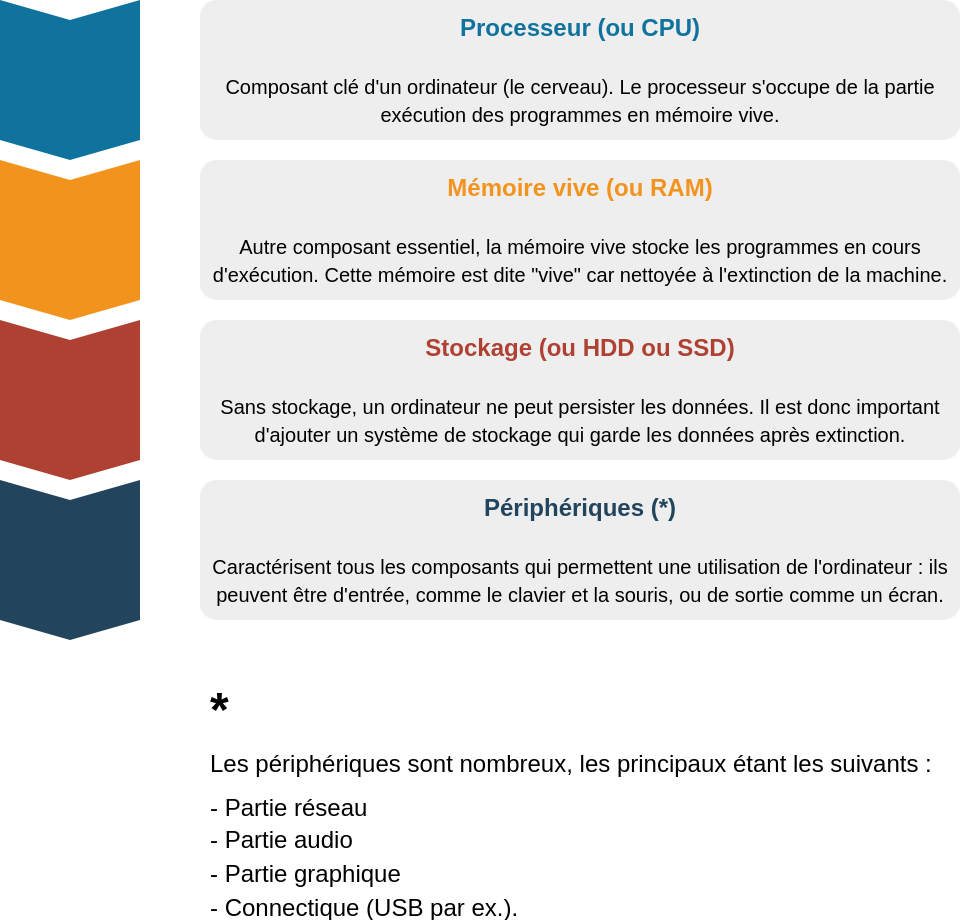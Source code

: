 <mxfile version="21.5.0" type="device">
  <diagram name="Page-1" id="9ScV0Ey4ZInh2hZRjOqD">
    <mxGraphModel dx="1434" dy="838" grid="1" gridSize="10" guides="1" tooltips="1" connect="1" arrows="1" fold="1" page="1" pageScale="1" pageWidth="1169" pageHeight="827" math="0" shadow="0">
      <root>
        <mxCell id="0" />
        <mxCell id="1" parent="0" />
        <mxCell id="a4h59_RL6j5VjcCf2wOR-17" value="" style="shape=step;perimeter=stepPerimeter;whiteSpace=wrap;html=1;fixedSize=1;size=10;direction=south;fillColor=#10739E;strokeColor=none;rounded=0;" parent="1" vertex="1">
          <mxGeometry x="80" y="40" width="70" height="80" as="geometry" />
        </mxCell>
        <mxCell id="a4h59_RL6j5VjcCf2wOR-18" value="" style="shape=step;perimeter=stepPerimeter;whiteSpace=wrap;html=1;fixedSize=1;size=10;direction=south;fillColor=#F2931E;strokeColor=none;rounded=0;" parent="1" vertex="1">
          <mxGeometry x="80" y="120" width="70" height="80" as="geometry" />
        </mxCell>
        <mxCell id="a4h59_RL6j5VjcCf2wOR-19" value="" style="shape=step;perimeter=stepPerimeter;whiteSpace=wrap;html=1;fixedSize=1;size=10;direction=south;fillColor=#AE4132;strokeColor=none;rounded=0;" parent="1" vertex="1">
          <mxGeometry x="80" y="200" width="70" height="80" as="geometry" />
        </mxCell>
        <mxCell id="a4h59_RL6j5VjcCf2wOR-20" value="" style="shape=step;perimeter=stepPerimeter;whiteSpace=wrap;html=1;fixedSize=1;size=10;direction=south;fillColor=#23445D;strokeColor=none;rounded=0;" parent="1" vertex="1">
          <mxGeometry x="80" y="280" width="70" height="80" as="geometry" />
        </mxCell>
        <mxCell id="a4h59_RL6j5VjcCf2wOR-22" value="&lt;font style=&quot;font-size: 10px&quot;&gt;&lt;font style=&quot;font-size: 12px&quot; color=&quot;#10739E&quot;&gt;&lt;b&gt;Processeur (ou CPU)&lt;/b&gt;&lt;/font&gt;&lt;br&gt;&lt;br&gt;&lt;font size=&quot;1&quot;&gt;Composant clé d&#39;un ordinateur (le cerveau). Le processeur s&#39;occupe de la partie exécution des programmes en mémoire vive.&lt;/font&gt;&lt;/font&gt;" style="rounded=1;strokeColor=none;fillColor=#EEEEEE;align=center;arcSize=12;verticalAlign=top;whiteSpace=wrap;html=1;fontSize=12;" parent="1" vertex="1">
          <mxGeometry x="180" y="40" width="380" height="70" as="geometry" />
        </mxCell>
        <mxCell id="a4h59_RL6j5VjcCf2wOR-23" value="&lt;font style=&quot;font-size: 10px&quot;&gt;&lt;font style=&quot;font-size: 12px&quot; color=&quot;#F2931E&quot;&gt;&lt;b&gt;Mémoire vive (ou RAM)&lt;/b&gt;&lt;/font&gt;&lt;br&gt;&lt;br&gt;&lt;font size=&quot;1&quot;&gt;Autre composant essentiel, la mémoire vive stocke les programmes en cours d&#39;exécution. Cette mémoire est dite &quot;vive&quot; car nettoyée à l&#39;extinction de la machine.&lt;/font&gt;&lt;/font&gt;" style="rounded=1;strokeColor=none;fillColor=#EEEEEE;align=center;arcSize=12;verticalAlign=top;whiteSpace=wrap;html=1;fontSize=12;" parent="1" vertex="1">
          <mxGeometry x="180" y="120" width="380" height="70" as="geometry" />
        </mxCell>
        <mxCell id="a4h59_RL6j5VjcCf2wOR-24" value="&lt;font style=&quot;font-size: 10px&quot;&gt;&lt;font style=&quot;font-size: 12px&quot; color=&quot;#AE4132&quot;&gt;&lt;b&gt;Stockage (ou HDD ou SSD)&lt;/b&gt;&lt;/font&gt;&lt;br&gt;&lt;br&gt;&lt;font size=&quot;1&quot;&gt;Sans stockage, un ordinateur ne peut persister les données. Il est donc important d&#39;ajouter un système de stockage qui garde les données après extinction.&lt;/font&gt;&lt;/font&gt;" style="rounded=1;strokeColor=none;fillColor=#EEEEEE;align=center;arcSize=12;verticalAlign=top;whiteSpace=wrap;html=1;fontSize=12;" parent="1" vertex="1">
          <mxGeometry x="180" y="200" width="380" height="70" as="geometry" />
        </mxCell>
        <mxCell id="a4h59_RL6j5VjcCf2wOR-25" value="&lt;font style=&quot;font-size: 10px&quot;&gt;&lt;font style=&quot;font-size: 12px&quot; color=&quot;#23445D&quot;&gt;&lt;b&gt;Périphériques (*)&lt;/b&gt;&lt;/font&gt;&lt;br&gt;&lt;br&gt;&lt;font size=&quot;1&quot;&gt;Caractérisent tous les composants qui permettent une utilisation de l&#39;ordinateur : ils peuvent être d&#39;entrée, comme le clavier et la souris, ou de sortie comme un écran.&lt;/font&gt;&lt;/font&gt;" style="rounded=1;strokeColor=none;fillColor=#EEEEEE;align=center;arcSize=12;verticalAlign=top;whiteSpace=wrap;html=1;fontSize=12;" parent="1" vertex="1">
          <mxGeometry x="180" y="280" width="380" height="70" as="geometry" />
        </mxCell>
        <mxCell id="a4h59_RL6j5VjcCf2wOR-37" value="&lt;p style=&quot;line-height: 40%;&quot;&gt;&lt;/p&gt;&lt;h1 style=&quot;line-height: 40%; font-size: 22px;&quot;&gt;&lt;br style=&quot;&quot;&gt;&lt;/h1&gt;&lt;h1 style=&quot;line-height: 40%;&quot;&gt;*&lt;/h1&gt;&lt;p&gt;Les périphériques sont nombreux, les principaux étant les suivants :&lt;/p&gt;&lt;p style=&quot;line-height: 40%;&quot;&gt;- Partie réseau&lt;/p&gt;&lt;p style=&quot;line-height: 40%;&quot;&gt;- Partie audio&lt;/p&gt;&lt;p style=&quot;line-height: 40%;&quot;&gt;- Partie graphique&lt;/p&gt;&lt;p style=&quot;line-height: 40%;&quot;&gt;- Connectique (USB par ex.).&lt;/p&gt;&lt;p&gt;&lt;/p&gt;" style="text;html=1;strokeColor=none;fillColor=none;spacing=5;spacingTop=-20;whiteSpace=wrap;overflow=hidden;rounded=0;" parent="1" vertex="1">
          <mxGeometry x="180" y="360" width="380" height="140" as="geometry" />
        </mxCell>
      </root>
    </mxGraphModel>
  </diagram>
</mxfile>
